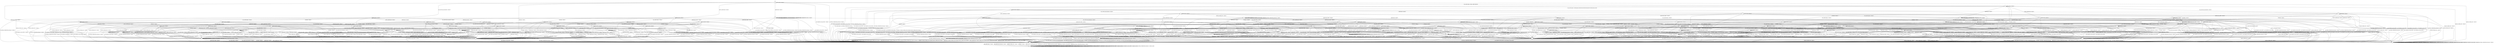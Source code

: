digraph g {

	s0 [shape="circle" label="s0"];
	s1 [shape="circle" label="s1"];
	s2 [shape="circle" label="s2"];
	s3 [shape="circle" label="s3"];
	s4 [shape="circle" label="s4"];
	s5 [shape="circle" label="s5"];
	s6 [shape="circle" label="s6"];
	s7 [shape="circle" label="s7"];
	s8 [shape="circle" label="s8"];
	s9 [shape="circle" label="s9"];
	s10 [shape="circle" label="s10"];
	s11 [shape="circle" label="s11"];
	s12 [shape="circle" label="s12"];
	s13 [shape="circle" label="s13"];
	s14 [shape="circle" label="s14"];
	s15 [shape="circle" label="s15"];
	s16 [shape="circle" label="s16"];
	s17 [shape="circle" label="s17"];
	s18 [shape="circle" label="s18"];
	s19 [shape="circle" label="s19"];
	s20 [shape="circle" label="s20"];
	s21 [shape="circle" label="s21"];
	s22 [shape="circle" label="s22"];
	s23 [shape="circle" label="s23"];
	s24 [shape="circle" label="s24"];
	s25 [shape="circle" label="s25"];
	s26 [shape="circle" label="s26"];
	s27 [shape="circle" label="s27"];
	s28 [shape="circle" label="s28"];
	s29 [shape="circle" label="s29"];
	s30 [shape="circle" label="s30"];
	s31 [shape="circle" label="s31"];
	s32 [shape="circle" label="s32"];
	s33 [shape="circle" label="s33"];
	s34 [shape="circle" label="s34"];
	s35 [shape="circle" label="s35"];
	s36 [shape="circle" label="s36"];
	s37 [shape="circle" label="s37"];
	s38 [shape="circle" label="s38"];
	s39 [shape="circle" label="s39"];
	s40 [shape="circle" label="s40"];
	s41 [shape="circle" label="s41"];
	s42 [shape="circle" label="s42"];
	s43 [shape="circle" label="s43"];
	s44 [shape="circle" label="s44"];
	s45 [shape="circle" label="s45"];
	s46 [shape="circle" label="s46"];
	s47 [shape="circle" label="s47"];
	s48 [shape="circle" label="s48"];
	s49 [shape="circle" label="s49"];
	s50 [shape="circle" label="s50"];
	s51 [shape="circle" label="s51"];
	s52 [shape="circle" label="s52"];
	s53 [shape="circle" label="s53"];
	s54 [shape="circle" label="s54"];
	s55 [shape="circle" label="s55"];
	s56 [shape="circle" label="s56"];
	s57 [shape="circle" label="s57"];
	s58 [shape="circle" label="s58"];
	s59 [shape="circle" label="s59"];
	s60 [shape="circle" label="s60"];
	s61 [shape="circle" label="s61"];
	s62 [shape="circle" label="s62"];
	s63 [shape="circle" label="s63"];
	s64 [shape="circle" label="s64"];
	s65 [shape="circle" label="s65"];
	s66 [shape="circle" label="s66"];
	s67 [shape="circle" label="s67"];
	s68 [shape="circle" label="s68"];
	s69 [shape="circle" label="s69"];
	s70 [shape="circle" label="s70"];
	s71 [shape="circle" label="s71"];
	s72 [shape="circle" label="s72"];
	s73 [shape="circle" label="s73"];
	s74 [shape="circle" label="s74"];
	s75 [shape="circle" label="s75"];
	s76 [shape="circle" label="s76"];
	s77 [shape="circle" label="s77"];
	s78 [shape="circle" label="s78"];
	s79 [shape="circle" label="s79"];
	s80 [shape="circle" label="s80"];
	s81 [shape="circle" label="s81"];
	s82 [shape="circle" label="s82"];
	s83 [shape="circle" label="s83"];
	s84 [shape="circle" label="s84"];
	s85 [shape="circle" label="s85"];
	s86 [shape="circle" label="s86"];
	s0 -> s2 [label="RSA_CLIENT_HELLO / HELLO_VERIFY_REQUEST"];
	s0 -> s8 [label="RSA_CLIENT_KEY_EXCHANGE / TIMEOUT"];
	s0 -> s6 [label="CHANGE_CIPHER_SPEC / TIMEOUT"];
	s0 -> s5 [label="FINISHED / TIMEOUT"];
	s0 -> s0 [label="APPLICATION / TIMEOUT"];
	s0 -> s28 [label="CERTIFICATE / TIMEOUT"];
	s0 -> s10 [label="EMPTY_CERTIFICATE / TIMEOUT"];
	s0 -> s5 [label="CERTIFICATE_VERIFY / TIMEOUT"];
	s0 -> s1 [label="Alert(WARNING,CLOSE_NOTIFY) / TIMEOUT"];
	s0 -> s1 [label="Alert(FATAL,UNEXPECTED_MESSAGE) / TIMEOUT"];
	s1 -> s3 [label="RSA_CLIENT_HELLO / TIMEOUT"];
	s1 -> s3 [label="RSA_CLIENT_KEY_EXCHANGE / TIMEOUT"];
	s1 -> s3 [label="CHANGE_CIPHER_SPEC / TIMEOUT"];
	s1 -> s3 [label="FINISHED / TIMEOUT"];
	s1 -> s3 [label="APPLICATION / TIMEOUT"];
	s1 -> s3 [label="CERTIFICATE / TIMEOUT"];
	s1 -> s3 [label="EMPTY_CERTIFICATE / TIMEOUT"];
	s1 -> s3 [label="CERTIFICATE_VERIFY / TIMEOUT"];
	s1 -> s3 [label="Alert(WARNING,CLOSE_NOTIFY) / TIMEOUT"];
	s1 -> s3 [label="Alert(FATAL,UNEXPECTED_MESSAGE) / TIMEOUT"];
	s2 -> s4 [label="RSA_CLIENT_HELLO / SERVER_HELLO,CERTIFICATE,CERTIFICATE_REQUEST,SERVER_HELLO_DONE"];
	s2 -> s15 [label="RSA_CLIENT_KEY_EXCHANGE / TIMEOUT"];
	s2 -> s6 [label="CHANGE_CIPHER_SPEC / TIMEOUT"];
	s2 -> s16 [label="FINISHED / TIMEOUT"];
	s2 -> s2 [label="APPLICATION / TIMEOUT"];
	s2 -> s58 [label="CERTIFICATE / TIMEOUT"];
	s2 -> s39 [label="EMPTY_CERTIFICATE / TIMEOUT"];
	s2 -> s16 [label="CERTIFICATE_VERIFY / TIMEOUT"];
	s2 -> s1 [label="Alert(WARNING,CLOSE_NOTIFY) / Alert(WARNING,CLOSE_NOTIFY)"];
	s2 -> s1 [label="Alert(FATAL,UNEXPECTED_MESSAGE) / TIMEOUT"];
	s3 -> s3 [label="RSA_CLIENT_HELLO / SOCKET_CLOSED"];
	s3 -> s3 [label="RSA_CLIENT_KEY_EXCHANGE / SOCKET_CLOSED"];
	s3 -> s3 [label="CHANGE_CIPHER_SPEC / SOCKET_CLOSED"];
	s3 -> s3 [label="FINISHED / SOCKET_CLOSED"];
	s3 -> s3 [label="APPLICATION / SOCKET_CLOSED"];
	s3 -> s3 [label="CERTIFICATE / SOCKET_CLOSED"];
	s3 -> s3 [label="EMPTY_CERTIFICATE / SOCKET_CLOSED"];
	s3 -> s3 [label="CERTIFICATE_VERIFY / SOCKET_CLOSED"];
	s3 -> s3 [label="Alert(WARNING,CLOSE_NOTIFY) / SOCKET_CLOSED"];
	s3 -> s3 [label="Alert(FATAL,UNEXPECTED_MESSAGE) / SOCKET_CLOSED"];
	s4 -> s1 [label="RSA_CLIENT_HELLO / Alert(FATAL,UNEXPECTED_MESSAGE)"];
	s4 -> s7 [label="RSA_CLIENT_KEY_EXCHANGE / TIMEOUT"];
	s4 -> s6 [label="CHANGE_CIPHER_SPEC / TIMEOUT"];
	s4 -> s16 [label="FINISHED / TIMEOUT"];
	s4 -> s4 [label="APPLICATION / TIMEOUT"];
	s4 -> s51 [label="CERTIFICATE / TIMEOUT"];
	s4 -> s20 [label="EMPTY_CERTIFICATE / TIMEOUT"];
	s4 -> s16 [label="CERTIFICATE_VERIFY / TIMEOUT"];
	s4 -> s1 [label="Alert(WARNING,CLOSE_NOTIFY) / Alert(WARNING,CLOSE_NOTIFY)"];
	s4 -> s1 [label="Alert(FATAL,UNEXPECTED_MESSAGE) / TIMEOUT"];
	s5 -> s5 [label="RSA_CLIENT_HELLO / TIMEOUT"];
	s5 -> s5 [label="RSA_CLIENT_KEY_EXCHANGE / TIMEOUT"];
	s5 -> s6 [label="CHANGE_CIPHER_SPEC / TIMEOUT"];
	s5 -> s5 [label="FINISHED / TIMEOUT"];
	s5 -> s5 [label="APPLICATION / TIMEOUT"];
	s5 -> s5 [label="CERTIFICATE / TIMEOUT"];
	s5 -> s5 [label="EMPTY_CERTIFICATE / TIMEOUT"];
	s5 -> s5 [label="CERTIFICATE_VERIFY / TIMEOUT"];
	s5 -> s1 [label="Alert(WARNING,CLOSE_NOTIFY) / TIMEOUT"];
	s5 -> s1 [label="Alert(FATAL,UNEXPECTED_MESSAGE) / TIMEOUT"];
	s6 -> s6 [label="RSA_CLIENT_HELLO / TIMEOUT"];
	s6 -> s6 [label="RSA_CLIENT_KEY_EXCHANGE / TIMEOUT"];
	s6 -> s6 [label="CHANGE_CIPHER_SPEC / TIMEOUT"];
	s6 -> s6 [label="FINISHED / TIMEOUT"];
	s6 -> s6 [label="APPLICATION / TIMEOUT"];
	s6 -> s6 [label="CERTIFICATE / TIMEOUT"];
	s6 -> s6 [label="EMPTY_CERTIFICATE / TIMEOUT"];
	s6 -> s6 [label="CERTIFICATE_VERIFY / TIMEOUT"];
	s6 -> s6 [label="Alert(WARNING,CLOSE_NOTIFY) / TIMEOUT"];
	s6 -> s6 [label="Alert(FATAL,UNEXPECTED_MESSAGE) / TIMEOUT"];
	s7 -> s33 [label="RSA_CLIENT_HELLO / TIMEOUT"];
	s7 -> s16 [label="RSA_CLIENT_KEY_EXCHANGE / TIMEOUT"];
	s7 -> s22 [label="CHANGE_CIPHER_SPEC / TIMEOUT"];
	s7 -> s12 [label="FINISHED / TIMEOUT"];
	s7 -> s7 [label="APPLICATION / TIMEOUT"];
	s7 -> s62 [label="CERTIFICATE / TIMEOUT"];
	s7 -> s46 [label="EMPTY_CERTIFICATE / TIMEOUT"];
	s7 -> s13 [label="CERTIFICATE_VERIFY / TIMEOUT"];
	s7 -> s1 [label="Alert(WARNING,CLOSE_NOTIFY) / Alert(WARNING,CLOSE_NOTIFY)"];
	s7 -> s1 [label="Alert(FATAL,UNEXPECTED_MESSAGE) / TIMEOUT"];
	s8 -> s56 [label="RSA_CLIENT_HELLO / TIMEOUT"];
	s8 -> s5 [label="RSA_CLIENT_KEY_EXCHANGE / TIMEOUT"];
	s8 -> s9 [label="CHANGE_CIPHER_SPEC / TIMEOUT"];
	s8 -> s31 [label="FINISHED / TIMEOUT"];
	s8 -> s8 [label="APPLICATION / TIMEOUT"];
	s8 -> s32 [label="CERTIFICATE / TIMEOUT"];
	s8 -> s32 [label="EMPTY_CERTIFICATE / TIMEOUT"];
	s8 -> s11 [label="CERTIFICATE_VERIFY / TIMEOUT"];
	s8 -> s1 [label="Alert(WARNING,CLOSE_NOTIFY) / TIMEOUT"];
	s8 -> s1 [label="Alert(FATAL,UNEXPECTED_MESSAGE) / TIMEOUT"];
	s9 -> s1 [label="RSA_CLIENT_HELLO / TIMEOUT"];
	s9 -> s1 [label="RSA_CLIENT_KEY_EXCHANGE / TIMEOUT"];
	s9 -> s6 [label="CHANGE_CIPHER_SPEC / TIMEOUT"];
	s9 -> s1 [label="FINISHED / TIMEOUT"];
	s9 -> s9 [label="APPLICATION / TIMEOUT"];
	s9 -> s1 [label="CERTIFICATE / TIMEOUT"];
	s9 -> s1 [label="EMPTY_CERTIFICATE / TIMEOUT"];
	s9 -> s1 [label="CERTIFICATE_VERIFY / TIMEOUT"];
	s9 -> s9 [label="Alert(WARNING,CLOSE_NOTIFY) / TIMEOUT"];
	s9 -> s9 [label="Alert(FATAL,UNEXPECTED_MESSAGE) / TIMEOUT"];
	s10 -> s38 [label="RSA_CLIENT_HELLO / TIMEOUT"];
	s10 -> s32 [label="RSA_CLIENT_KEY_EXCHANGE / TIMEOUT"];
	s10 -> s9 [label="CHANGE_CIPHER_SPEC / TIMEOUT"];
	s10 -> s65 [label="FINISHED / TIMEOUT"];
	s10 -> s10 [label="APPLICATION / TIMEOUT"];
	s10 -> s5 [label="CERTIFICATE / TIMEOUT"];
	s10 -> s5 [label="EMPTY_CERTIFICATE / TIMEOUT"];
	s10 -> s43 [label="CERTIFICATE_VERIFY / TIMEOUT"];
	s10 -> s1 [label="Alert(WARNING,CLOSE_NOTIFY) / TIMEOUT"];
	s10 -> s1 [label="Alert(FATAL,UNEXPECTED_MESSAGE) / TIMEOUT"];
	s11 -> s35 [label="RSA_CLIENT_HELLO / TIMEOUT"];
	s11 -> s5 [label="RSA_CLIENT_KEY_EXCHANGE / TIMEOUT"];
	s11 -> s9 [label="CHANGE_CIPHER_SPEC / TIMEOUT"];
	s11 -> s61 [label="FINISHED / TIMEOUT"];
	s11 -> s11 [label="APPLICATION / TIMEOUT"];
	s11 -> s36 [label="CERTIFICATE / TIMEOUT"];
	s11 -> s36 [label="EMPTY_CERTIFICATE / TIMEOUT"];
	s11 -> s5 [label="CERTIFICATE_VERIFY / TIMEOUT"];
	s11 -> s1 [label="Alert(WARNING,CLOSE_NOTIFY) / TIMEOUT"];
	s11 -> s1 [label="Alert(FATAL,UNEXPECTED_MESSAGE) / TIMEOUT"];
	s12 -> s53 [label="RSA_CLIENT_HELLO / TIMEOUT"];
	s12 -> s16 [label="RSA_CLIENT_KEY_EXCHANGE / TIMEOUT"];
	s12 -> s18 [label="CHANGE_CIPHER_SPEC / TIMEOUT"];
	s12 -> s16 [label="FINISHED / TIMEOUT"];
	s12 -> s12 [label="APPLICATION / TIMEOUT"];
	s12 -> s21 [label="CERTIFICATE / TIMEOUT"];
	s12 -> s21 [label="EMPTY_CERTIFICATE / TIMEOUT"];
	s12 -> s12 [label="CERTIFICATE_VERIFY / TIMEOUT"];
	s12 -> s1 [label="Alert(WARNING,CLOSE_NOTIFY) / Alert(WARNING,CLOSE_NOTIFY)"];
	s12 -> s1 [label="Alert(FATAL,UNEXPECTED_MESSAGE) / TIMEOUT"];
	s13 -> s71 [label="RSA_CLIENT_HELLO / TIMEOUT"];
	s13 -> s16 [label="RSA_CLIENT_KEY_EXCHANGE / TIMEOUT"];
	s13 -> s14 [label="CHANGE_CIPHER_SPEC / TIMEOUT"];
	s13 -> s27 [label="FINISHED / TIMEOUT"];
	s13 -> s13 [label="APPLICATION / TIMEOUT"];
	s13 -> s57 [label="CERTIFICATE / TIMEOUT"];
	s13 -> s57 [label="EMPTY_CERTIFICATE / TIMEOUT"];
	s13 -> s16 [label="CERTIFICATE_VERIFY / TIMEOUT"];
	s13 -> s1 [label="Alert(WARNING,CLOSE_NOTIFY) / Alert(WARNING,CLOSE_NOTIFY)"];
	s13 -> s1 [label="Alert(FATAL,UNEXPECTED_MESSAGE) / TIMEOUT"];
	s14 -> s1 [label="RSA_CLIENT_HELLO / Alert(FATAL,HANDSHAKE_FAILURE)"];
	s14 -> s1 [label="RSA_CLIENT_KEY_EXCHANGE / Alert(FATAL,HANDSHAKE_FAILURE)"];
	s14 -> s6 [label="CHANGE_CIPHER_SPEC / TIMEOUT"];
	s14 -> s1 [label="FINISHED / Alert(FATAL,HANDSHAKE_FAILURE)"];
	s14 -> s14 [label="APPLICATION / TIMEOUT"];
	s14 -> s1 [label="CERTIFICATE / Alert(FATAL,HANDSHAKE_FAILURE)"];
	s14 -> s1 [label="EMPTY_CERTIFICATE / Alert(FATAL,HANDSHAKE_FAILURE)"];
	s14 -> s1 [label="CERTIFICATE_VERIFY / Alert(FATAL,HANDSHAKE_FAILURE)"];
	s14 -> s14 [label="Alert(WARNING,CLOSE_NOTIFY) / TIMEOUT"];
	s14 -> s14 [label="Alert(FATAL,UNEXPECTED_MESSAGE) / TIMEOUT"];
	s15 -> s33 [label="RSA_CLIENT_HELLO / TIMEOUT"];
	s15 -> s16 [label="RSA_CLIENT_KEY_EXCHANGE / TIMEOUT"];
	s15 -> s18 [label="CHANGE_CIPHER_SPEC / TIMEOUT"];
	s15 -> s12 [label="FINISHED / TIMEOUT"];
	s15 -> s15 [label="APPLICATION / TIMEOUT"];
	s15 -> s17 [label="CERTIFICATE / TIMEOUT"];
	s15 -> s17 [label="EMPTY_CERTIFICATE / TIMEOUT"];
	s15 -> s80 [label="CERTIFICATE_VERIFY / TIMEOUT"];
	s15 -> s1 [label="Alert(WARNING,CLOSE_NOTIFY) / Alert(WARNING,CLOSE_NOTIFY)"];
	s15 -> s1 [label="Alert(FATAL,UNEXPECTED_MESSAGE) / TIMEOUT"];
	s16 -> s16 [label="RSA_CLIENT_HELLO / TIMEOUT"];
	s16 -> s16 [label="RSA_CLIENT_KEY_EXCHANGE / TIMEOUT"];
	s16 -> s6 [label="CHANGE_CIPHER_SPEC / TIMEOUT"];
	s16 -> s16 [label="FINISHED / TIMEOUT"];
	s16 -> s16 [label="APPLICATION / TIMEOUT"];
	s16 -> s16 [label="CERTIFICATE / TIMEOUT"];
	s16 -> s16 [label="EMPTY_CERTIFICATE / TIMEOUT"];
	s16 -> s16 [label="CERTIFICATE_VERIFY / TIMEOUT"];
	s16 -> s1 [label="Alert(WARNING,CLOSE_NOTIFY) / Alert(WARNING,CLOSE_NOTIFY)"];
	s16 -> s1 [label="Alert(FATAL,UNEXPECTED_MESSAGE) / TIMEOUT"];
	s17 -> s34 [label="RSA_CLIENT_HELLO / TIMEOUT"];
	s17 -> s16 [label="RSA_CLIENT_KEY_EXCHANGE / TIMEOUT"];
	s17 -> s18 [label="CHANGE_CIPHER_SPEC / TIMEOUT"];
	s17 -> s21 [label="FINISHED / TIMEOUT"];
	s17 -> s17 [label="APPLICATION / TIMEOUT"];
	s17 -> s16 [label="CERTIFICATE / TIMEOUT"];
	s17 -> s16 [label="EMPTY_CERTIFICATE / TIMEOUT"];
	s17 -> s19 [label="CERTIFICATE_VERIFY / TIMEOUT"];
	s17 -> s1 [label="Alert(WARNING,CLOSE_NOTIFY) / Alert(WARNING,CLOSE_NOTIFY)"];
	s17 -> s1 [label="Alert(FATAL,UNEXPECTED_MESSAGE) / TIMEOUT"];
	s18 -> s1 [label="RSA_CLIENT_HELLO / Alert(FATAL,UNEXPECTED_MESSAGE)"];
	s18 -> s1 [label="RSA_CLIENT_KEY_EXCHANGE / Alert(FATAL,UNEXPECTED_MESSAGE)"];
	s18 -> s6 [label="CHANGE_CIPHER_SPEC / TIMEOUT"];
	s18 -> s1 [label="FINISHED / Alert(FATAL,UNEXPECTED_MESSAGE)"];
	s18 -> s18 [label="APPLICATION / TIMEOUT"];
	s18 -> s1 [label="CERTIFICATE / Alert(FATAL,UNEXPECTED_MESSAGE)"];
	s18 -> s1 [label="EMPTY_CERTIFICATE / Alert(FATAL,UNEXPECTED_MESSAGE)"];
	s18 -> s1 [label="CERTIFICATE_VERIFY / Alert(FATAL,UNEXPECTED_MESSAGE)"];
	s18 -> s18 [label="Alert(WARNING,CLOSE_NOTIFY) / TIMEOUT"];
	s18 -> s18 [label="Alert(FATAL,UNEXPECTED_MESSAGE) / TIMEOUT"];
	s19 -> s37 [label="RSA_CLIENT_HELLO / TIMEOUT"];
	s19 -> s16 [label="RSA_CLIENT_KEY_EXCHANGE / TIMEOUT"];
	s19 -> s18 [label="CHANGE_CIPHER_SPEC / TIMEOUT"];
	s19 -> s42 [label="FINISHED / TIMEOUT"];
	s19 -> s19 [label="APPLICATION / TIMEOUT"];
	s19 -> s16 [label="CERTIFICATE / TIMEOUT"];
	s19 -> s16 [label="EMPTY_CERTIFICATE / TIMEOUT"];
	s19 -> s16 [label="CERTIFICATE_VERIFY / TIMEOUT"];
	s19 -> s1 [label="Alert(WARNING,CLOSE_NOTIFY) / Alert(WARNING,CLOSE_NOTIFY)"];
	s19 -> s1 [label="Alert(FATAL,UNEXPECTED_MESSAGE) / TIMEOUT"];
	s20 -> s45 [label="RSA_CLIENT_HELLO / TIMEOUT"];
	s20 -> s46 [label="RSA_CLIENT_KEY_EXCHANGE / TIMEOUT"];
	s20 -> s18 [label="CHANGE_CIPHER_SPEC / TIMEOUT"];
	s20 -> s41 [label="FINISHED / TIMEOUT"];
	s20 -> s20 [label="APPLICATION / TIMEOUT"];
	s20 -> s16 [label="CERTIFICATE / TIMEOUT"];
	s20 -> s16 [label="EMPTY_CERTIFICATE / TIMEOUT"];
	s20 -> s26 [label="CERTIFICATE_VERIFY / TIMEOUT"];
	s20 -> s1 [label="Alert(WARNING,CLOSE_NOTIFY) / Alert(WARNING,CLOSE_NOTIFY)"];
	s20 -> s1 [label="Alert(FATAL,UNEXPECTED_MESSAGE) / TIMEOUT"];
	s21 -> s64 [label="RSA_CLIENT_HELLO / TIMEOUT"];
	s21 -> s16 [label="RSA_CLIENT_KEY_EXCHANGE / TIMEOUT"];
	s21 -> s18 [label="CHANGE_CIPHER_SPEC / TIMEOUT"];
	s21 -> s16 [label="FINISHED / TIMEOUT"];
	s21 -> s21 [label="APPLICATION / TIMEOUT"];
	s21 -> s16 [label="CERTIFICATE / TIMEOUT"];
	s21 -> s16 [label="EMPTY_CERTIFICATE / TIMEOUT"];
	s21 -> s42 [label="CERTIFICATE_VERIFY / TIMEOUT"];
	s21 -> s1 [label="Alert(WARNING,CLOSE_NOTIFY) / Alert(WARNING,CLOSE_NOTIFY)"];
	s21 -> s1 [label="Alert(FATAL,UNEXPECTED_MESSAGE) / TIMEOUT"];
	s22 -> s29 [label="RSA_CLIENT_HELLO / TIMEOUT"];
	s22 -> s16 [label="RSA_CLIENT_KEY_EXCHANGE / TIMEOUT"];
	s22 -> s6 [label="CHANGE_CIPHER_SPEC / TIMEOUT"];
	s22 -> s1 [label="FINISHED / CHANGE_CIPHER_SPEC,FINISHED,CHANGE_CIPHER_SPEC,FINISHED"];
	s22 -> s22 [label="APPLICATION / TIMEOUT"];
	s22 -> s23 [label="CERTIFICATE / TIMEOUT"];
	s22 -> s84 [label="EMPTY_CERTIFICATE / TIMEOUT"];
	s22 -> s13 [label="CERTIFICATE_VERIFY / TIMEOUT"];
	s22 -> s22 [label="Alert(WARNING,CLOSE_NOTIFY) / TIMEOUT"];
	s22 -> s22 [label="Alert(FATAL,UNEXPECTED_MESSAGE) / TIMEOUT"];
	s23 -> s30 [label="RSA_CLIENT_HELLO / TIMEOUT"];
	s23 -> s16 [label="RSA_CLIENT_KEY_EXCHANGE / TIMEOUT"];
	s23 -> s18 [label="CHANGE_CIPHER_SPEC / TIMEOUT"];
	s23 -> s24 [label="FINISHED / TIMEOUT"];
	s23 -> s16 [label="APPLICATION / TIMEOUT"];
	s23 -> s16 [label="CERTIFICATE / TIMEOUT"];
	s23 -> s16 [label="EMPTY_CERTIFICATE / TIMEOUT"];
	s23 -> s85 [label="CERTIFICATE_VERIFY / TIMEOUT"];
	s23 -> s1 [label="Alert(WARNING,CLOSE_NOTIFY) / Alert(WARNING,CLOSE_NOTIFY)"];
	s23 -> s1 [label="Alert(FATAL,UNEXPECTED_MESSAGE) / TIMEOUT"];
	s24 -> s24 [label="RSA_CLIENT_HELLO / TIMEOUT"];
	s24 -> s16 [label="RSA_CLIENT_KEY_EXCHANGE / TIMEOUT"];
	s24 -> s25 [label="CHANGE_CIPHER_SPEC / TIMEOUT"];
	s24 -> s16 [label="FINISHED / TIMEOUT"];
	s24 -> s16 [label="APPLICATION / TIMEOUT"];
	s24 -> s16 [label="CERTIFICATE / TIMEOUT"];
	s24 -> s16 [label="EMPTY_CERTIFICATE / TIMEOUT"];
	s24 -> s24 [label="CERTIFICATE_VERIFY / TIMEOUT"];
	s24 -> s1 [label="Alert(WARNING,CLOSE_NOTIFY) / Alert(WARNING,CLOSE_NOTIFY)"];
	s24 -> s1 [label="Alert(FATAL,UNEXPECTED_MESSAGE) / TIMEOUT"];
	s25 -> s1 [label="RSA_CLIENT_HELLO / CHANGE_CIPHER_SPEC,FINISHED,CHANGE_CIPHER_SPEC,FINISHED"];
	s25 -> s1 [label="RSA_CLIENT_KEY_EXCHANGE / CHANGE_CIPHER_SPEC,UNKNOWN_MESSAGE,CHANGE_CIPHER_SPEC,UNKNOWN_MESSAGE"];
	s25 -> s6 [label="CHANGE_CIPHER_SPEC / TIMEOUT"];
	s25 -> s1 [label="FINISHED / CHANGE_CIPHER_SPEC,FINISHED,CHANGE_CIPHER_SPEC,FINISHED"];
	s25 -> s25 [label="APPLICATION / TIMEOUT"];
	s25 -> s1 [label="CERTIFICATE / CHANGE_CIPHER_SPEC,FINISHED,CHANGE_CIPHER_SPEC,FINISHED"];
	s25 -> s1 [label="EMPTY_CERTIFICATE / CHANGE_CIPHER_SPEC,FINISHED,CHANGE_CIPHER_SPEC,FINISHED"];
	s25 -> s1 [label="CERTIFICATE_VERIFY / CHANGE_CIPHER_SPEC,FINISHED,CHANGE_CIPHER_SPEC,FINISHED"];
	s25 -> s25 [label="Alert(WARNING,CLOSE_NOTIFY) / TIMEOUT"];
	s25 -> s25 [label="Alert(FATAL,UNEXPECTED_MESSAGE) / TIMEOUT"];
	s26 -> s26 [label="RSA_CLIENT_HELLO / TIMEOUT"];
	s26 -> s57 [label="RSA_CLIENT_KEY_EXCHANGE / TIMEOUT"];
	s26 -> s14 [label="CHANGE_CIPHER_SPEC / TIMEOUT"];
	s26 -> s77 [label="FINISHED / TIMEOUT"];
	s26 -> s26 [label="APPLICATION / TIMEOUT"];
	s26 -> s16 [label="CERTIFICATE / TIMEOUT"];
	s26 -> s16 [label="EMPTY_CERTIFICATE / TIMEOUT"];
	s26 -> s16 [label="CERTIFICATE_VERIFY / TIMEOUT"];
	s26 -> s1 [label="Alert(WARNING,CLOSE_NOTIFY) / Alert(WARNING,CLOSE_NOTIFY)"];
	s26 -> s1 [label="Alert(FATAL,UNEXPECTED_MESSAGE) / TIMEOUT"];
	s27 -> s72 [label="RSA_CLIENT_HELLO / TIMEOUT"];
	s27 -> s16 [label="RSA_CLIENT_KEY_EXCHANGE / TIMEOUT"];
	s27 -> s14 [label="CHANGE_CIPHER_SPEC / TIMEOUT"];
	s27 -> s16 [label="FINISHED / TIMEOUT"];
	s27 -> s27 [label="APPLICATION / TIMEOUT"];
	s27 -> s59 [label="CERTIFICATE / TIMEOUT"];
	s27 -> s59 [label="EMPTY_CERTIFICATE / TIMEOUT"];
	s27 -> s16 [label="CERTIFICATE_VERIFY / TIMEOUT"];
	s27 -> s1 [label="Alert(WARNING,CLOSE_NOTIFY) / Alert(WARNING,CLOSE_NOTIFY)"];
	s27 -> s1 [label="Alert(FATAL,UNEXPECTED_MESSAGE) / TIMEOUT"];
	s28 -> s28 [label="RSA_CLIENT_HELLO / TIMEOUT"];
	s28 -> s28 [label="RSA_CLIENT_KEY_EXCHANGE / TIMEOUT"];
	s28 -> s6 [label="CHANGE_CIPHER_SPEC / TIMEOUT"];
	s28 -> s28 [label="FINISHED / TIMEOUT"];
	s28 -> s28 [label="APPLICATION / TIMEOUT"];
	s28 -> s5 [label="CERTIFICATE / TIMEOUT"];
	s28 -> s5 [label="EMPTY_CERTIFICATE / TIMEOUT"];
	s28 -> s43 [label="CERTIFICATE_VERIFY / TIMEOUT"];
	s28 -> s1 [label="Alert(WARNING,CLOSE_NOTIFY) / TIMEOUT"];
	s28 -> s1 [label="Alert(FATAL,UNEXPECTED_MESSAGE) / TIMEOUT"];
	s29 -> s16 [label="RSA_CLIENT_HELLO / TIMEOUT"];
	s29 -> s16 [label="RSA_CLIENT_KEY_EXCHANGE / TIMEOUT"];
	s29 -> s18 [label="CHANGE_CIPHER_SPEC / TIMEOUT"];
	s29 -> s53 [label="FINISHED / TIMEOUT"];
	s29 -> s16 [label="APPLICATION / TIMEOUT"];
	s29 -> s30 [label="CERTIFICATE / TIMEOUT"];
	s29 -> s30 [label="EMPTY_CERTIFICATE / TIMEOUT"];
	s29 -> s69 [label="CERTIFICATE_VERIFY / TIMEOUT"];
	s29 -> s1 [label="Alert(WARNING,CLOSE_NOTIFY) / Alert(WARNING,CLOSE_NOTIFY)"];
	s29 -> s1 [label="Alert(FATAL,UNEXPECTED_MESSAGE) / TIMEOUT"];
	s30 -> s16 [label="RSA_CLIENT_HELLO / TIMEOUT"];
	s30 -> s16 [label="RSA_CLIENT_KEY_EXCHANGE / TIMEOUT"];
	s30 -> s18 [label="CHANGE_CIPHER_SPEC / TIMEOUT"];
	s30 -> s64 [label="FINISHED / TIMEOUT"];
	s30 -> s16 [label="APPLICATION / TIMEOUT"];
	s30 -> s16 [label="CERTIFICATE / TIMEOUT"];
	s30 -> s16 [label="EMPTY_CERTIFICATE / TIMEOUT"];
	s30 -> s86 [label="CERTIFICATE_VERIFY / TIMEOUT"];
	s30 -> s1 [label="Alert(WARNING,CLOSE_NOTIFY) / Alert(WARNING,CLOSE_NOTIFY)"];
	s30 -> s1 [label="Alert(FATAL,UNEXPECTED_MESSAGE) / TIMEOUT"];
	s31 -> s49 [label="RSA_CLIENT_HELLO / TIMEOUT"];
	s31 -> s5 [label="RSA_CLIENT_KEY_EXCHANGE / TIMEOUT"];
	s31 -> s9 [label="CHANGE_CIPHER_SPEC / TIMEOUT"];
	s31 -> s5 [label="FINISHED / TIMEOUT"];
	s31 -> s31 [label="APPLICATION / TIMEOUT"];
	s31 -> s81 [label="CERTIFICATE / TIMEOUT"];
	s31 -> s81 [label="EMPTY_CERTIFICATE / TIMEOUT"];
	s31 -> s61 [label="CERTIFICATE_VERIFY / TIMEOUT"];
	s31 -> s1 [label="Alert(WARNING,CLOSE_NOTIFY) / TIMEOUT"];
	s31 -> s1 [label="Alert(FATAL,UNEXPECTED_MESSAGE) / TIMEOUT"];
	s32 -> s48 [label="RSA_CLIENT_HELLO / TIMEOUT"];
	s32 -> s5 [label="RSA_CLIENT_KEY_EXCHANGE / TIMEOUT"];
	s32 -> s9 [label="CHANGE_CIPHER_SPEC / TIMEOUT"];
	s32 -> s81 [label="FINISHED / TIMEOUT"];
	s32 -> s32 [label="APPLICATION / TIMEOUT"];
	s32 -> s5 [label="CERTIFICATE / TIMEOUT"];
	s32 -> s5 [label="EMPTY_CERTIFICATE / TIMEOUT"];
	s32 -> s36 [label="CERTIFICATE_VERIFY / TIMEOUT"];
	s32 -> s1 [label="Alert(WARNING,CLOSE_NOTIFY) / TIMEOUT"];
	s32 -> s1 [label="Alert(FATAL,UNEXPECTED_MESSAGE) / TIMEOUT"];
	s33 -> s16 [label="RSA_CLIENT_HELLO / TIMEOUT"];
	s33 -> s16 [label="RSA_CLIENT_KEY_EXCHANGE / TIMEOUT"];
	s33 -> s18 [label="CHANGE_CIPHER_SPEC / TIMEOUT"];
	s33 -> s53 [label="FINISHED / TIMEOUT"];
	s33 -> s33 [label="APPLICATION / TIMEOUT"];
	s33 -> s34 [label="CERTIFICATE / TIMEOUT"];
	s33 -> s34 [label="EMPTY_CERTIFICATE / TIMEOUT"];
	s33 -> s67 [label="CERTIFICATE_VERIFY / TIMEOUT"];
	s33 -> s1 [label="Alert(WARNING,CLOSE_NOTIFY) / Alert(WARNING,CLOSE_NOTIFY)"];
	s33 -> s1 [label="Alert(FATAL,UNEXPECTED_MESSAGE) / TIMEOUT"];
	s34 -> s16 [label="RSA_CLIENT_HELLO / TIMEOUT"];
	s34 -> s16 [label="RSA_CLIENT_KEY_EXCHANGE / TIMEOUT"];
	s34 -> s18 [label="CHANGE_CIPHER_SPEC / TIMEOUT"];
	s34 -> s64 [label="FINISHED / TIMEOUT"];
	s34 -> s34 [label="APPLICATION / TIMEOUT"];
	s34 -> s16 [label="CERTIFICATE / TIMEOUT"];
	s34 -> s16 [label="EMPTY_CERTIFICATE / TIMEOUT"];
	s34 -> s37 [label="CERTIFICATE_VERIFY / TIMEOUT"];
	s34 -> s1 [label="Alert(WARNING,CLOSE_NOTIFY) / Alert(WARNING,CLOSE_NOTIFY)"];
	s34 -> s1 [label="Alert(FATAL,UNEXPECTED_MESSAGE) / TIMEOUT"];
	s35 -> s5 [label="RSA_CLIENT_HELLO / TIMEOUT"];
	s35 -> s5 [label="RSA_CLIENT_KEY_EXCHANGE / TIMEOUT"];
	s35 -> s9 [label="CHANGE_CIPHER_SPEC / TIMEOUT"];
	s35 -> s82 [label="FINISHED / TIMEOUT"];
	s35 -> s35 [label="APPLICATION / TIMEOUT"];
	s35 -> s40 [label="CERTIFICATE / TIMEOUT"];
	s35 -> s40 [label="EMPTY_CERTIFICATE / TIMEOUT"];
	s35 -> s5 [label="CERTIFICATE_VERIFY / TIMEOUT"];
	s35 -> s1 [label="Alert(WARNING,CLOSE_NOTIFY) / TIMEOUT"];
	s35 -> s1 [label="Alert(FATAL,UNEXPECTED_MESSAGE) / TIMEOUT"];
	s36 -> s40 [label="RSA_CLIENT_HELLO / TIMEOUT"];
	s36 -> s5 [label="RSA_CLIENT_KEY_EXCHANGE / TIMEOUT"];
	s36 -> s9 [label="CHANGE_CIPHER_SPEC / TIMEOUT"];
	s36 -> s66 [label="FINISHED / TIMEOUT"];
	s36 -> s36 [label="APPLICATION / TIMEOUT"];
	s36 -> s5 [label="CERTIFICATE / TIMEOUT"];
	s36 -> s5 [label="EMPTY_CERTIFICATE / TIMEOUT"];
	s36 -> s5 [label="CERTIFICATE_VERIFY / TIMEOUT"];
	s36 -> s1 [label="Alert(WARNING,CLOSE_NOTIFY) / TIMEOUT"];
	s36 -> s1 [label="Alert(FATAL,UNEXPECTED_MESSAGE) / TIMEOUT"];
	s37 -> s16 [label="RSA_CLIENT_HELLO / TIMEOUT"];
	s37 -> s16 [label="RSA_CLIENT_KEY_EXCHANGE / TIMEOUT"];
	s37 -> s18 [label="CHANGE_CIPHER_SPEC / TIMEOUT"];
	s37 -> s74 [label="FINISHED / TIMEOUT"];
	s37 -> s37 [label="APPLICATION / TIMEOUT"];
	s37 -> s16 [label="CERTIFICATE / TIMEOUT"];
	s37 -> s16 [label="EMPTY_CERTIFICATE / TIMEOUT"];
	s37 -> s16 [label="CERTIFICATE_VERIFY / TIMEOUT"];
	s37 -> s1 [label="Alert(WARNING,CLOSE_NOTIFY) / Alert(WARNING,CLOSE_NOTIFY)"];
	s37 -> s1 [label="Alert(FATAL,UNEXPECTED_MESSAGE) / TIMEOUT"];
	s38 -> s5 [label="RSA_CLIENT_HELLO / TIMEOUT"];
	s38 -> s48 [label="RSA_CLIENT_KEY_EXCHANGE / TIMEOUT"];
	s38 -> s9 [label="CHANGE_CIPHER_SPEC / TIMEOUT"];
	s38 -> s79 [label="FINISHED / TIMEOUT"];
	s38 -> s38 [label="APPLICATION / TIMEOUT"];
	s38 -> s5 [label="CERTIFICATE / TIMEOUT"];
	s38 -> s5 [label="EMPTY_CERTIFICATE / TIMEOUT"];
	s38 -> s60 [label="CERTIFICATE_VERIFY / TIMEOUT"];
	s38 -> s1 [label="Alert(WARNING,CLOSE_NOTIFY) / TIMEOUT"];
	s38 -> s1 [label="Alert(FATAL,UNEXPECTED_MESSAGE) / TIMEOUT"];
	s39 -> s45 [label="RSA_CLIENT_HELLO / TIMEOUT"];
	s39 -> s17 [label="RSA_CLIENT_KEY_EXCHANGE / TIMEOUT"];
	s39 -> s18 [label="CHANGE_CIPHER_SPEC / TIMEOUT"];
	s39 -> s41 [label="FINISHED / TIMEOUT"];
	s39 -> s39 [label="APPLICATION / TIMEOUT"];
	s39 -> s16 [label="CERTIFICATE / TIMEOUT"];
	s39 -> s16 [label="EMPTY_CERTIFICATE / TIMEOUT"];
	s39 -> s47 [label="CERTIFICATE_VERIFY / TIMEOUT"];
	s39 -> s1 [label="Alert(WARNING,CLOSE_NOTIFY) / Alert(WARNING,CLOSE_NOTIFY)"];
	s39 -> s1 [label="Alert(FATAL,UNEXPECTED_MESSAGE) / TIMEOUT"];
	s40 -> s5 [label="RSA_CLIENT_HELLO / TIMEOUT"];
	s40 -> s5 [label="RSA_CLIENT_KEY_EXCHANGE / TIMEOUT"];
	s40 -> s9 [label="CHANGE_CIPHER_SPEC / TIMEOUT"];
	s40 -> s44 [label="FINISHED / TIMEOUT"];
	s40 -> s40 [label="APPLICATION / TIMEOUT"];
	s40 -> s5 [label="CERTIFICATE / TIMEOUT"];
	s40 -> s5 [label="EMPTY_CERTIFICATE / TIMEOUT"];
	s40 -> s5 [label="CERTIFICATE_VERIFY / TIMEOUT"];
	s40 -> s1 [label="Alert(WARNING,CLOSE_NOTIFY) / TIMEOUT"];
	s40 -> s1 [label="Alert(FATAL,UNEXPECTED_MESSAGE) / TIMEOUT"];
	s41 -> s50 [label="RSA_CLIENT_HELLO / TIMEOUT"];
	s41 -> s21 [label="RSA_CLIENT_KEY_EXCHANGE / TIMEOUT"];
	s41 -> s18 [label="CHANGE_CIPHER_SPEC / TIMEOUT"];
	s41 -> s16 [label="FINISHED / TIMEOUT"];
	s41 -> s41 [label="APPLICATION / TIMEOUT"];
	s41 -> s16 [label="CERTIFICATE / TIMEOUT"];
	s41 -> s16 [label="EMPTY_CERTIFICATE / TIMEOUT"];
	s41 -> s68 [label="CERTIFICATE_VERIFY / TIMEOUT"];
	s41 -> s1 [label="Alert(WARNING,CLOSE_NOTIFY) / Alert(WARNING,CLOSE_NOTIFY)"];
	s41 -> s1 [label="Alert(FATAL,UNEXPECTED_MESSAGE) / TIMEOUT"];
	s42 -> s74 [label="RSA_CLIENT_HELLO / TIMEOUT"];
	s42 -> s16 [label="RSA_CLIENT_KEY_EXCHANGE / TIMEOUT"];
	s42 -> s18 [label="CHANGE_CIPHER_SPEC / TIMEOUT"];
	s42 -> s16 [label="FINISHED / TIMEOUT"];
	s42 -> s42 [label="APPLICATION / TIMEOUT"];
	s42 -> s16 [label="CERTIFICATE / TIMEOUT"];
	s42 -> s16 [label="EMPTY_CERTIFICATE / TIMEOUT"];
	s42 -> s16 [label="CERTIFICATE_VERIFY / TIMEOUT"];
	s42 -> s1 [label="Alert(WARNING,CLOSE_NOTIFY) / Alert(WARNING,CLOSE_NOTIFY)"];
	s42 -> s1 [label="Alert(FATAL,UNEXPECTED_MESSAGE) / TIMEOUT"];
	s43 -> s60 [label="RSA_CLIENT_HELLO / TIMEOUT"];
	s43 -> s36 [label="RSA_CLIENT_KEY_EXCHANGE / TIMEOUT"];
	s43 -> s9 [label="CHANGE_CIPHER_SPEC / TIMEOUT"];
	s43 -> s78 [label="FINISHED / TIMEOUT"];
	s43 -> s43 [label="APPLICATION / TIMEOUT"];
	s43 -> s5 [label="CERTIFICATE / TIMEOUT"];
	s43 -> s5 [label="EMPTY_CERTIFICATE / TIMEOUT"];
	s43 -> s5 [label="CERTIFICATE_VERIFY / TIMEOUT"];
	s43 -> s1 [label="Alert(WARNING,CLOSE_NOTIFY) / TIMEOUT"];
	s43 -> s1 [label="Alert(FATAL,UNEXPECTED_MESSAGE) / TIMEOUT"];
	s44 -> s5 [label="RSA_CLIENT_HELLO / TIMEOUT"];
	s44 -> s5 [label="RSA_CLIENT_KEY_EXCHANGE / TIMEOUT"];
	s44 -> s9 [label="CHANGE_CIPHER_SPEC / TIMEOUT"];
	s44 -> s5 [label="FINISHED / TIMEOUT"];
	s44 -> s44 [label="APPLICATION / TIMEOUT"];
	s44 -> s5 [label="CERTIFICATE / TIMEOUT"];
	s44 -> s5 [label="EMPTY_CERTIFICATE / TIMEOUT"];
	s44 -> s5 [label="CERTIFICATE_VERIFY / TIMEOUT"];
	s44 -> s1 [label="Alert(WARNING,CLOSE_NOTIFY) / TIMEOUT"];
	s44 -> s1 [label="Alert(FATAL,UNEXPECTED_MESSAGE) / TIMEOUT"];
	s45 -> s16 [label="RSA_CLIENT_HELLO / TIMEOUT"];
	s45 -> s34 [label="RSA_CLIENT_KEY_EXCHANGE / TIMEOUT"];
	s45 -> s18 [label="CHANGE_CIPHER_SPEC / TIMEOUT"];
	s45 -> s50 [label="FINISHED / TIMEOUT"];
	s45 -> s45 [label="APPLICATION / TIMEOUT"];
	s45 -> s16 [label="CERTIFICATE / TIMEOUT"];
	s45 -> s16 [label="EMPTY_CERTIFICATE / TIMEOUT"];
	s45 -> s55 [label="CERTIFICATE_VERIFY / TIMEOUT"];
	s45 -> s1 [label="Alert(WARNING,CLOSE_NOTIFY) / Alert(WARNING,CLOSE_NOTIFY)"];
	s45 -> s1 [label="Alert(FATAL,UNEXPECTED_MESSAGE) / TIMEOUT"];
	s46 -> s34 [label="RSA_CLIENT_HELLO / TIMEOUT"];
	s46 -> s16 [label="RSA_CLIENT_KEY_EXCHANGE / TIMEOUT"];
	s46 -> s63 [label="CHANGE_CIPHER_SPEC / TIMEOUT"];
	s46 -> s21 [label="FINISHED / TIMEOUT"];
	s46 -> s46 [label="APPLICATION / TIMEOUT"];
	s46 -> s16 [label="CERTIFICATE / TIMEOUT"];
	s46 -> s16 [label="EMPTY_CERTIFICATE / TIMEOUT"];
	s46 -> s57 [label="CERTIFICATE_VERIFY / TIMEOUT"];
	s46 -> s1 [label="Alert(WARNING,CLOSE_NOTIFY) / Alert(WARNING,CLOSE_NOTIFY)"];
	s46 -> s1 [label="Alert(FATAL,UNEXPECTED_MESSAGE) / TIMEOUT"];
	s47 -> s55 [label="RSA_CLIENT_HELLO / TIMEOUT"];
	s47 -> s19 [label="RSA_CLIENT_KEY_EXCHANGE / TIMEOUT"];
	s47 -> s18 [label="CHANGE_CIPHER_SPEC / TIMEOUT"];
	s47 -> s68 [label="FINISHED / TIMEOUT"];
	s47 -> s47 [label="APPLICATION / TIMEOUT"];
	s47 -> s16 [label="CERTIFICATE / TIMEOUT"];
	s47 -> s16 [label="EMPTY_CERTIFICATE / TIMEOUT"];
	s47 -> s16 [label="CERTIFICATE_VERIFY / TIMEOUT"];
	s47 -> s1 [label="Alert(WARNING,CLOSE_NOTIFY) / Alert(WARNING,CLOSE_NOTIFY)"];
	s47 -> s1 [label="Alert(FATAL,UNEXPECTED_MESSAGE) / TIMEOUT"];
	s48 -> s5 [label="RSA_CLIENT_HELLO / TIMEOUT"];
	s48 -> s5 [label="RSA_CLIENT_KEY_EXCHANGE / TIMEOUT"];
	s48 -> s9 [label="CHANGE_CIPHER_SPEC / TIMEOUT"];
	s48 -> s52 [label="FINISHED / TIMEOUT"];
	s48 -> s48 [label="APPLICATION / TIMEOUT"];
	s48 -> s5 [label="CERTIFICATE / TIMEOUT"];
	s48 -> s5 [label="EMPTY_CERTIFICATE / TIMEOUT"];
	s48 -> s40 [label="CERTIFICATE_VERIFY / TIMEOUT"];
	s48 -> s1 [label="Alert(WARNING,CLOSE_NOTIFY) / TIMEOUT"];
	s48 -> s1 [label="Alert(FATAL,UNEXPECTED_MESSAGE) / TIMEOUT"];
	s49 -> s5 [label="RSA_CLIENT_HELLO / TIMEOUT"];
	s49 -> s5 [label="RSA_CLIENT_KEY_EXCHANGE / TIMEOUT"];
	s49 -> s9 [label="CHANGE_CIPHER_SPEC / TIMEOUT"];
	s49 -> s5 [label="FINISHED / TIMEOUT"];
	s49 -> s49 [label="APPLICATION / TIMEOUT"];
	s49 -> s52 [label="CERTIFICATE / TIMEOUT"];
	s49 -> s52 [label="EMPTY_CERTIFICATE / TIMEOUT"];
	s49 -> s82 [label="CERTIFICATE_VERIFY / TIMEOUT"];
	s49 -> s1 [label="Alert(WARNING,CLOSE_NOTIFY) / TIMEOUT"];
	s49 -> s1 [label="Alert(FATAL,UNEXPECTED_MESSAGE) / TIMEOUT"];
	s50 -> s16 [label="RSA_CLIENT_HELLO / TIMEOUT"];
	s50 -> s64 [label="RSA_CLIENT_KEY_EXCHANGE / TIMEOUT"];
	s50 -> s18 [label="CHANGE_CIPHER_SPEC / TIMEOUT"];
	s50 -> s16 [label="FINISHED / TIMEOUT"];
	s50 -> s50 [label="APPLICATION / TIMEOUT"];
	s50 -> s16 [label="CERTIFICATE / TIMEOUT"];
	s50 -> s16 [label="EMPTY_CERTIFICATE / TIMEOUT"];
	s50 -> s83 [label="CERTIFICATE_VERIFY / TIMEOUT"];
	s50 -> s1 [label="Alert(WARNING,CLOSE_NOTIFY) / Alert(WARNING,CLOSE_NOTIFY)"];
	s50 -> s1 [label="Alert(FATAL,UNEXPECTED_MESSAGE) / TIMEOUT"];
	s51 -> s58 [label="RSA_CLIENT_HELLO / TIMEOUT"];
	s51 -> s16 [label="RSA_CLIENT_KEY_EXCHANGE / TIMEOUT"];
	s51 -> s6 [label="CHANGE_CIPHER_SPEC / TIMEOUT"];
	s51 -> s58 [label="FINISHED / TIMEOUT"];
	s51 -> s51 [label="APPLICATION / TIMEOUT"];
	s51 -> s16 [label="CERTIFICATE / TIMEOUT"];
	s51 -> s16 [label="EMPTY_CERTIFICATE / TIMEOUT"];
	s51 -> s54 [label="CERTIFICATE_VERIFY / TIMEOUT"];
	s51 -> s1 [label="Alert(WARNING,CLOSE_NOTIFY) / Alert(WARNING,CLOSE_NOTIFY)"];
	s51 -> s1 [label="Alert(FATAL,UNEXPECTED_MESSAGE) / TIMEOUT"];
	s52 -> s5 [label="RSA_CLIENT_HELLO / TIMEOUT"];
	s52 -> s5 [label="RSA_CLIENT_KEY_EXCHANGE / TIMEOUT"];
	s52 -> s9 [label="CHANGE_CIPHER_SPEC / TIMEOUT"];
	s52 -> s5 [label="FINISHED / TIMEOUT"];
	s52 -> s52 [label="APPLICATION / TIMEOUT"];
	s52 -> s5 [label="CERTIFICATE / TIMEOUT"];
	s52 -> s5 [label="EMPTY_CERTIFICATE / TIMEOUT"];
	s52 -> s44 [label="CERTIFICATE_VERIFY / TIMEOUT"];
	s52 -> s1 [label="Alert(WARNING,CLOSE_NOTIFY) / TIMEOUT"];
	s52 -> s1 [label="Alert(FATAL,UNEXPECTED_MESSAGE) / TIMEOUT"];
	s53 -> s16 [label="RSA_CLIENT_HELLO / TIMEOUT"];
	s53 -> s16 [label="RSA_CLIENT_KEY_EXCHANGE / TIMEOUT"];
	s53 -> s18 [label="CHANGE_CIPHER_SPEC / TIMEOUT"];
	s53 -> s16 [label="FINISHED / TIMEOUT"];
	s53 -> s53 [label="APPLICATION / TIMEOUT"];
	s53 -> s64 [label="CERTIFICATE / TIMEOUT"];
	s53 -> s64 [label="EMPTY_CERTIFICATE / TIMEOUT"];
	s53 -> s70 [label="CERTIFICATE_VERIFY / TIMEOUT"];
	s53 -> s1 [label="Alert(WARNING,CLOSE_NOTIFY) / Alert(WARNING,CLOSE_NOTIFY)"];
	s53 -> s1 [label="Alert(FATAL,UNEXPECTED_MESSAGE) / TIMEOUT"];
	s54 -> s55 [label="RSA_CLIENT_HELLO / TIMEOUT"];
	s54 -> s62 [label="RSA_CLIENT_KEY_EXCHANGE / TIMEOUT"];
	s54 -> s18 [label="CHANGE_CIPHER_SPEC / TIMEOUT"];
	s54 -> s68 [label="FINISHED / TIMEOUT"];
	s54 -> s54 [label="APPLICATION / TIMEOUT"];
	s54 -> s16 [label="CERTIFICATE / TIMEOUT"];
	s54 -> s16 [label="EMPTY_CERTIFICATE / TIMEOUT"];
	s54 -> s16 [label="CERTIFICATE_VERIFY / TIMEOUT"];
	s54 -> s1 [label="Alert(WARNING,CLOSE_NOTIFY) / Alert(WARNING,CLOSE_NOTIFY)"];
	s54 -> s1 [label="Alert(FATAL,UNEXPECTED_MESSAGE) / TIMEOUT"];
	s55 -> s16 [label="RSA_CLIENT_HELLO / TIMEOUT"];
	s55 -> s37 [label="RSA_CLIENT_KEY_EXCHANGE / TIMEOUT"];
	s55 -> s18 [label="CHANGE_CIPHER_SPEC / TIMEOUT"];
	s55 -> s83 [label="FINISHED / TIMEOUT"];
	s55 -> s55 [label="APPLICATION / TIMEOUT"];
	s55 -> s16 [label="CERTIFICATE / TIMEOUT"];
	s55 -> s16 [label="EMPTY_CERTIFICATE / TIMEOUT"];
	s55 -> s16 [label="CERTIFICATE_VERIFY / TIMEOUT"];
	s55 -> s1 [label="Alert(WARNING,CLOSE_NOTIFY) / Alert(WARNING,CLOSE_NOTIFY)"];
	s55 -> s1 [label="Alert(FATAL,UNEXPECTED_MESSAGE) / TIMEOUT"];
	s56 -> s5 [label="RSA_CLIENT_HELLO / TIMEOUT"];
	s56 -> s5 [label="RSA_CLIENT_KEY_EXCHANGE / TIMEOUT"];
	s56 -> s9 [label="CHANGE_CIPHER_SPEC / TIMEOUT"];
	s56 -> s49 [label="FINISHED / TIMEOUT"];
	s56 -> s56 [label="APPLICATION / TIMEOUT"];
	s56 -> s48 [label="CERTIFICATE / TIMEOUT"];
	s56 -> s48 [label="EMPTY_CERTIFICATE / TIMEOUT"];
	s56 -> s35 [label="CERTIFICATE_VERIFY / TIMEOUT"];
	s56 -> s1 [label="Alert(WARNING,CLOSE_NOTIFY) / TIMEOUT"];
	s56 -> s1 [label="Alert(FATAL,UNEXPECTED_MESSAGE) / TIMEOUT"];
	s57 -> s57 [label="RSA_CLIENT_HELLO / TIMEOUT"];
	s57 -> s16 [label="RSA_CLIENT_KEY_EXCHANGE / TIMEOUT"];
	s57 -> s14 [label="CHANGE_CIPHER_SPEC / TIMEOUT"];
	s57 -> s59 [label="FINISHED / TIMEOUT"];
	s57 -> s57 [label="APPLICATION / TIMEOUT"];
	s57 -> s16 [label="CERTIFICATE / TIMEOUT"];
	s57 -> s16 [label="EMPTY_CERTIFICATE / TIMEOUT"];
	s57 -> s16 [label="CERTIFICATE_VERIFY / TIMEOUT"];
	s57 -> s1 [label="Alert(WARNING,CLOSE_NOTIFY) / Alert(WARNING,CLOSE_NOTIFY)"];
	s57 -> s1 [label="Alert(FATAL,UNEXPECTED_MESSAGE) / TIMEOUT"];
	s58 -> s58 [label="RSA_CLIENT_HELLO / TIMEOUT"];
	s58 -> s73 [label="RSA_CLIENT_KEY_EXCHANGE / TIMEOUT"];
	s58 -> s6 [label="CHANGE_CIPHER_SPEC / TIMEOUT"];
	s58 -> s58 [label="FINISHED / TIMEOUT"];
	s58 -> s58 [label="APPLICATION / TIMEOUT"];
	s58 -> s16 [label="CERTIFICATE / TIMEOUT"];
	s58 -> s16 [label="EMPTY_CERTIFICATE / TIMEOUT"];
	s58 -> s47 [label="CERTIFICATE_VERIFY / TIMEOUT"];
	s58 -> s1 [label="Alert(WARNING,CLOSE_NOTIFY) / Alert(WARNING,CLOSE_NOTIFY)"];
	s58 -> s1 [label="Alert(FATAL,UNEXPECTED_MESSAGE) / TIMEOUT"];
	s59 -> s59 [label="RSA_CLIENT_HELLO / TIMEOUT"];
	s59 -> s16 [label="RSA_CLIENT_KEY_EXCHANGE / TIMEOUT"];
	s59 -> s14 [label="CHANGE_CIPHER_SPEC / TIMEOUT"];
	s59 -> s16 [label="FINISHED / TIMEOUT"];
	s59 -> s59 [label="APPLICATION / TIMEOUT"];
	s59 -> s16 [label="CERTIFICATE / TIMEOUT"];
	s59 -> s16 [label="EMPTY_CERTIFICATE / TIMEOUT"];
	s59 -> s16 [label="CERTIFICATE_VERIFY / TIMEOUT"];
	s59 -> s1 [label="Alert(WARNING,CLOSE_NOTIFY) / Alert(WARNING,CLOSE_NOTIFY)"];
	s59 -> s1 [label="Alert(FATAL,UNEXPECTED_MESSAGE) / TIMEOUT"];
	s60 -> s5 [label="RSA_CLIENT_HELLO / TIMEOUT"];
	s60 -> s40 [label="RSA_CLIENT_KEY_EXCHANGE / TIMEOUT"];
	s60 -> s9 [label="CHANGE_CIPHER_SPEC / TIMEOUT"];
	s60 -> s75 [label="FINISHED / TIMEOUT"];
	s60 -> s60 [label="APPLICATION / TIMEOUT"];
	s60 -> s5 [label="CERTIFICATE / TIMEOUT"];
	s60 -> s5 [label="EMPTY_CERTIFICATE / TIMEOUT"];
	s60 -> s5 [label="CERTIFICATE_VERIFY / TIMEOUT"];
	s60 -> s1 [label="Alert(WARNING,CLOSE_NOTIFY) / TIMEOUT"];
	s60 -> s1 [label="Alert(FATAL,UNEXPECTED_MESSAGE) / TIMEOUT"];
	s61 -> s82 [label="RSA_CLIENT_HELLO / TIMEOUT"];
	s61 -> s5 [label="RSA_CLIENT_KEY_EXCHANGE / TIMEOUT"];
	s61 -> s9 [label="CHANGE_CIPHER_SPEC / TIMEOUT"];
	s61 -> s5 [label="FINISHED / TIMEOUT"];
	s61 -> s61 [label="APPLICATION / TIMEOUT"];
	s61 -> s66 [label="CERTIFICATE / TIMEOUT"];
	s61 -> s66 [label="EMPTY_CERTIFICATE / TIMEOUT"];
	s61 -> s5 [label="CERTIFICATE_VERIFY / TIMEOUT"];
	s61 -> s1 [label="Alert(WARNING,CLOSE_NOTIFY) / TIMEOUT"];
	s61 -> s1 [label="Alert(FATAL,UNEXPECTED_MESSAGE) / TIMEOUT"];
	s62 -> s34 [label="RSA_CLIENT_HELLO / TIMEOUT"];
	s62 -> s16 [label="RSA_CLIENT_KEY_EXCHANGE / TIMEOUT"];
	s62 -> s63 [label="CHANGE_CIPHER_SPEC / TIMEOUT"];
	s62 -> s21 [label="FINISHED / TIMEOUT"];
	s62 -> s62 [label="APPLICATION / TIMEOUT"];
	s62 -> s16 [label="CERTIFICATE / TIMEOUT"];
	s62 -> s16 [label="EMPTY_CERTIFICATE / TIMEOUT"];
	s62 -> s62 [label="CERTIFICATE_VERIFY / TIMEOUT"];
	s62 -> s1 [label="Alert(WARNING,CLOSE_NOTIFY) / Alert(WARNING,CLOSE_NOTIFY)"];
	s62 -> s1 [label="Alert(FATAL,UNEXPECTED_MESSAGE) / TIMEOUT"];
	s63 -> s16 [label="RSA_CLIENT_HELLO / TIMEOUT"];
	s63 -> s16 [label="RSA_CLIENT_KEY_EXCHANGE / TIMEOUT"];
	s63 -> s6 [label="CHANGE_CIPHER_SPEC / TIMEOUT"];
	s63 -> s1 [label="FINISHED / CHANGE_CIPHER_SPEC,FINISHED,CHANGE_CIPHER_SPEC,FINISHED"];
	s63 -> s63 [label="APPLICATION / TIMEOUT"];
	s63 -> s16 [label="CERTIFICATE / TIMEOUT"];
	s63 -> s16 [label="EMPTY_CERTIFICATE / TIMEOUT"];
	s63 -> s16 [label="CERTIFICATE_VERIFY / TIMEOUT"];
	s63 -> s63 [label="Alert(WARNING,CLOSE_NOTIFY) / TIMEOUT"];
	s63 -> s63 [label="Alert(FATAL,UNEXPECTED_MESSAGE) / TIMEOUT"];
	s64 -> s16 [label="RSA_CLIENT_HELLO / TIMEOUT"];
	s64 -> s16 [label="RSA_CLIENT_KEY_EXCHANGE / TIMEOUT"];
	s64 -> s18 [label="CHANGE_CIPHER_SPEC / TIMEOUT"];
	s64 -> s16 [label="FINISHED / TIMEOUT"];
	s64 -> s64 [label="APPLICATION / TIMEOUT"];
	s64 -> s16 [label="CERTIFICATE / TIMEOUT"];
	s64 -> s16 [label="EMPTY_CERTIFICATE / TIMEOUT"];
	s64 -> s74 [label="CERTIFICATE_VERIFY / TIMEOUT"];
	s64 -> s1 [label="Alert(WARNING,CLOSE_NOTIFY) / Alert(WARNING,CLOSE_NOTIFY)"];
	s64 -> s1 [label="Alert(FATAL,UNEXPECTED_MESSAGE) / TIMEOUT"];
	s65 -> s79 [label="RSA_CLIENT_HELLO / TIMEOUT"];
	s65 -> s81 [label="RSA_CLIENT_KEY_EXCHANGE / TIMEOUT"];
	s65 -> s9 [label="CHANGE_CIPHER_SPEC / TIMEOUT"];
	s65 -> s5 [label="FINISHED / TIMEOUT"];
	s65 -> s65 [label="APPLICATION / TIMEOUT"];
	s65 -> s5 [label="CERTIFICATE / TIMEOUT"];
	s65 -> s5 [label="EMPTY_CERTIFICATE / TIMEOUT"];
	s65 -> s78 [label="CERTIFICATE_VERIFY / TIMEOUT"];
	s65 -> s1 [label="Alert(WARNING,CLOSE_NOTIFY) / TIMEOUT"];
	s65 -> s1 [label="Alert(FATAL,UNEXPECTED_MESSAGE) / TIMEOUT"];
	s66 -> s44 [label="RSA_CLIENT_HELLO / TIMEOUT"];
	s66 -> s5 [label="RSA_CLIENT_KEY_EXCHANGE / TIMEOUT"];
	s66 -> s9 [label="CHANGE_CIPHER_SPEC / TIMEOUT"];
	s66 -> s5 [label="FINISHED / TIMEOUT"];
	s66 -> s66 [label="APPLICATION / TIMEOUT"];
	s66 -> s5 [label="CERTIFICATE / TIMEOUT"];
	s66 -> s5 [label="EMPTY_CERTIFICATE / TIMEOUT"];
	s66 -> s5 [label="CERTIFICATE_VERIFY / TIMEOUT"];
	s66 -> s1 [label="Alert(WARNING,CLOSE_NOTIFY) / TIMEOUT"];
	s66 -> s1 [label="Alert(FATAL,UNEXPECTED_MESSAGE) / TIMEOUT"];
	s67 -> s16 [label="RSA_CLIENT_HELLO / TIMEOUT"];
	s67 -> s16 [label="RSA_CLIENT_KEY_EXCHANGE / TIMEOUT"];
	s67 -> s18 [label="CHANGE_CIPHER_SPEC / TIMEOUT"];
	s67 -> s70 [label="FINISHED / TIMEOUT"];
	s67 -> s67 [label="APPLICATION / TIMEOUT"];
	s67 -> s37 [label="CERTIFICATE / TIMEOUT"];
	s67 -> s37 [label="EMPTY_CERTIFICATE / TIMEOUT"];
	s67 -> s16 [label="CERTIFICATE_VERIFY / TIMEOUT"];
	s67 -> s1 [label="Alert(WARNING,CLOSE_NOTIFY) / Alert(WARNING,CLOSE_NOTIFY)"];
	s67 -> s1 [label="Alert(FATAL,UNEXPECTED_MESSAGE) / TIMEOUT"];
	s68 -> s83 [label="RSA_CLIENT_HELLO / TIMEOUT"];
	s68 -> s42 [label="RSA_CLIENT_KEY_EXCHANGE / TIMEOUT"];
	s68 -> s18 [label="CHANGE_CIPHER_SPEC / TIMEOUT"];
	s68 -> s16 [label="FINISHED / TIMEOUT"];
	s68 -> s68 [label="APPLICATION / TIMEOUT"];
	s68 -> s16 [label="CERTIFICATE / TIMEOUT"];
	s68 -> s16 [label="EMPTY_CERTIFICATE / TIMEOUT"];
	s68 -> s16 [label="CERTIFICATE_VERIFY / TIMEOUT"];
	s68 -> s1 [label="Alert(WARNING,CLOSE_NOTIFY) / Alert(WARNING,CLOSE_NOTIFY)"];
	s68 -> s1 [label="Alert(FATAL,UNEXPECTED_MESSAGE) / TIMEOUT"];
	s69 -> s16 [label="RSA_CLIENT_HELLO / TIMEOUT"];
	s69 -> s16 [label="RSA_CLIENT_KEY_EXCHANGE / TIMEOUT"];
	s69 -> s18 [label="CHANGE_CIPHER_SPEC / TIMEOUT"];
	s69 -> s70 [label="FINISHED / TIMEOUT"];
	s69 -> s16 [label="APPLICATION / TIMEOUT"];
	s69 -> s86 [label="CERTIFICATE / TIMEOUT"];
	s69 -> s86 [label="EMPTY_CERTIFICATE / TIMEOUT"];
	s69 -> s16 [label="CERTIFICATE_VERIFY / TIMEOUT"];
	s69 -> s1 [label="Alert(WARNING,CLOSE_NOTIFY) / Alert(WARNING,CLOSE_NOTIFY)"];
	s69 -> s1 [label="Alert(FATAL,UNEXPECTED_MESSAGE) / TIMEOUT"];
	s70 -> s16 [label="RSA_CLIENT_HELLO / TIMEOUT"];
	s70 -> s16 [label="RSA_CLIENT_KEY_EXCHANGE / TIMEOUT"];
	s70 -> s18 [label="CHANGE_CIPHER_SPEC / TIMEOUT"];
	s70 -> s16 [label="FINISHED / TIMEOUT"];
	s70 -> s70 [label="APPLICATION / TIMEOUT"];
	s70 -> s74 [label="CERTIFICATE / TIMEOUT"];
	s70 -> s74 [label="EMPTY_CERTIFICATE / TIMEOUT"];
	s70 -> s16 [label="CERTIFICATE_VERIFY / TIMEOUT"];
	s70 -> s1 [label="Alert(WARNING,CLOSE_NOTIFY) / Alert(WARNING,CLOSE_NOTIFY)"];
	s70 -> s1 [label="Alert(FATAL,UNEXPECTED_MESSAGE) / TIMEOUT"];
	s71 -> s16 [label="RSA_CLIENT_HELLO / TIMEOUT"];
	s71 -> s16 [label="RSA_CLIENT_KEY_EXCHANGE / TIMEOUT"];
	s71 -> s14 [label="CHANGE_CIPHER_SPEC / TIMEOUT"];
	s71 -> s72 [label="FINISHED / TIMEOUT"];
	s71 -> s71 [label="APPLICATION / TIMEOUT"];
	s71 -> s57 [label="CERTIFICATE / TIMEOUT"];
	s71 -> s57 [label="EMPTY_CERTIFICATE / TIMEOUT"];
	s71 -> s16 [label="CERTIFICATE_VERIFY / TIMEOUT"];
	s71 -> s1 [label="Alert(WARNING,CLOSE_NOTIFY) / Alert(WARNING,CLOSE_NOTIFY)"];
	s71 -> s1 [label="Alert(FATAL,UNEXPECTED_MESSAGE) / TIMEOUT"];
	s72 -> s16 [label="RSA_CLIENT_HELLO / TIMEOUT"];
	s72 -> s16 [label="RSA_CLIENT_KEY_EXCHANGE / TIMEOUT"];
	s72 -> s14 [label="CHANGE_CIPHER_SPEC / TIMEOUT"];
	s72 -> s16 [label="FINISHED / TIMEOUT"];
	s72 -> s72 [label="APPLICATION / TIMEOUT"];
	s72 -> s59 [label="CERTIFICATE / TIMEOUT"];
	s72 -> s59 [label="EMPTY_CERTIFICATE / TIMEOUT"];
	s72 -> s16 [label="CERTIFICATE_VERIFY / TIMEOUT"];
	s72 -> s1 [label="Alert(WARNING,CLOSE_NOTIFY) / Alert(WARNING,CLOSE_NOTIFY)"];
	s72 -> s1 [label="Alert(FATAL,UNEXPECTED_MESSAGE) / TIMEOUT"];
	s73 -> s73 [label="RSA_CLIENT_HELLO / TIMEOUT"];
	s73 -> s16 [label="RSA_CLIENT_KEY_EXCHANGE / TIMEOUT"];
	s73 -> s6 [label="CHANGE_CIPHER_SPEC / TIMEOUT"];
	s73 -> s76 [label="FINISHED / TIMEOUT"];
	s73 -> s73 [label="APPLICATION / TIMEOUT"];
	s73 -> s16 [label="CERTIFICATE / TIMEOUT"];
	s73 -> s16 [label="EMPTY_CERTIFICATE / TIMEOUT"];
	s73 -> s19 [label="CERTIFICATE_VERIFY / TIMEOUT"];
	s73 -> s1 [label="Alert(WARNING,CLOSE_NOTIFY) / Alert(WARNING,CLOSE_NOTIFY)"];
	s73 -> s1 [label="Alert(FATAL,UNEXPECTED_MESSAGE) / TIMEOUT"];
	s74 -> s16 [label="RSA_CLIENT_HELLO / TIMEOUT"];
	s74 -> s16 [label="RSA_CLIENT_KEY_EXCHANGE / TIMEOUT"];
	s74 -> s18 [label="CHANGE_CIPHER_SPEC / TIMEOUT"];
	s74 -> s16 [label="FINISHED / TIMEOUT"];
	s74 -> s74 [label="APPLICATION / TIMEOUT"];
	s74 -> s16 [label="CERTIFICATE / TIMEOUT"];
	s74 -> s16 [label="EMPTY_CERTIFICATE / TIMEOUT"];
	s74 -> s16 [label="CERTIFICATE_VERIFY / TIMEOUT"];
	s74 -> s1 [label="Alert(WARNING,CLOSE_NOTIFY) / Alert(WARNING,CLOSE_NOTIFY)"];
	s74 -> s1 [label="Alert(FATAL,UNEXPECTED_MESSAGE) / TIMEOUT"];
	s75 -> s5 [label="RSA_CLIENT_HELLO / TIMEOUT"];
	s75 -> s44 [label="RSA_CLIENT_KEY_EXCHANGE / TIMEOUT"];
	s75 -> s9 [label="CHANGE_CIPHER_SPEC / TIMEOUT"];
	s75 -> s5 [label="FINISHED / TIMEOUT"];
	s75 -> s75 [label="APPLICATION / TIMEOUT"];
	s75 -> s5 [label="CERTIFICATE / TIMEOUT"];
	s75 -> s5 [label="EMPTY_CERTIFICATE / TIMEOUT"];
	s75 -> s5 [label="CERTIFICATE_VERIFY / TIMEOUT"];
	s75 -> s1 [label="Alert(WARNING,CLOSE_NOTIFY) / TIMEOUT"];
	s75 -> s1 [label="Alert(FATAL,UNEXPECTED_MESSAGE) / TIMEOUT"];
	s76 -> s76 [label="RSA_CLIENT_HELLO / TIMEOUT"];
	s76 -> s16 [label="RSA_CLIENT_KEY_EXCHANGE / TIMEOUT"];
	s76 -> s6 [label="CHANGE_CIPHER_SPEC / TIMEOUT"];
	s76 -> s16 [label="FINISHED / TIMEOUT"];
	s76 -> s76 [label="APPLICATION / TIMEOUT"];
	s76 -> s16 [label="CERTIFICATE / TIMEOUT"];
	s76 -> s16 [label="EMPTY_CERTIFICATE / TIMEOUT"];
	s76 -> s42 [label="CERTIFICATE_VERIFY / TIMEOUT"];
	s76 -> s1 [label="Alert(WARNING,CLOSE_NOTIFY) / Alert(WARNING,CLOSE_NOTIFY)"];
	s76 -> s1 [label="Alert(FATAL,UNEXPECTED_MESSAGE) / TIMEOUT"];
	s77 -> s77 [label="RSA_CLIENT_HELLO / TIMEOUT"];
	s77 -> s59 [label="RSA_CLIENT_KEY_EXCHANGE / TIMEOUT"];
	s77 -> s14 [label="CHANGE_CIPHER_SPEC / TIMEOUT"];
	s77 -> s16 [label="FINISHED / TIMEOUT"];
	s77 -> s77 [label="APPLICATION / TIMEOUT"];
	s77 -> s16 [label="CERTIFICATE / TIMEOUT"];
	s77 -> s16 [label="EMPTY_CERTIFICATE / TIMEOUT"];
	s77 -> s16 [label="CERTIFICATE_VERIFY / TIMEOUT"];
	s77 -> s1 [label="Alert(WARNING,CLOSE_NOTIFY) / Alert(WARNING,CLOSE_NOTIFY)"];
	s77 -> s1 [label="Alert(FATAL,UNEXPECTED_MESSAGE) / TIMEOUT"];
	s78 -> s75 [label="RSA_CLIENT_HELLO / TIMEOUT"];
	s78 -> s66 [label="RSA_CLIENT_KEY_EXCHANGE / TIMEOUT"];
	s78 -> s9 [label="CHANGE_CIPHER_SPEC / TIMEOUT"];
	s78 -> s5 [label="FINISHED / TIMEOUT"];
	s78 -> s78 [label="APPLICATION / TIMEOUT"];
	s78 -> s5 [label="CERTIFICATE / TIMEOUT"];
	s78 -> s5 [label="EMPTY_CERTIFICATE / TIMEOUT"];
	s78 -> s5 [label="CERTIFICATE_VERIFY / TIMEOUT"];
	s78 -> s1 [label="Alert(WARNING,CLOSE_NOTIFY) / TIMEOUT"];
	s78 -> s1 [label="Alert(FATAL,UNEXPECTED_MESSAGE) / TIMEOUT"];
	s79 -> s5 [label="RSA_CLIENT_HELLO / TIMEOUT"];
	s79 -> s52 [label="RSA_CLIENT_KEY_EXCHANGE / TIMEOUT"];
	s79 -> s9 [label="CHANGE_CIPHER_SPEC / TIMEOUT"];
	s79 -> s5 [label="FINISHED / TIMEOUT"];
	s79 -> s79 [label="APPLICATION / TIMEOUT"];
	s79 -> s5 [label="CERTIFICATE / TIMEOUT"];
	s79 -> s5 [label="EMPTY_CERTIFICATE / TIMEOUT"];
	s79 -> s75 [label="CERTIFICATE_VERIFY / TIMEOUT"];
	s79 -> s1 [label="Alert(WARNING,CLOSE_NOTIFY) / TIMEOUT"];
	s79 -> s1 [label="Alert(FATAL,UNEXPECTED_MESSAGE) / TIMEOUT"];
	s80 -> s67 [label="RSA_CLIENT_HELLO / TIMEOUT"];
	s80 -> s16 [label="RSA_CLIENT_KEY_EXCHANGE / TIMEOUT"];
	s80 -> s18 [label="CHANGE_CIPHER_SPEC / TIMEOUT"];
	s80 -> s12 [label="FINISHED / TIMEOUT"];
	s80 -> s80 [label="APPLICATION / TIMEOUT"];
	s80 -> s19 [label="CERTIFICATE / TIMEOUT"];
	s80 -> s19 [label="EMPTY_CERTIFICATE / TIMEOUT"];
	s80 -> s16 [label="CERTIFICATE_VERIFY / TIMEOUT"];
	s80 -> s1 [label="Alert(WARNING,CLOSE_NOTIFY) / Alert(WARNING,CLOSE_NOTIFY)"];
	s80 -> s1 [label="Alert(FATAL,UNEXPECTED_MESSAGE) / TIMEOUT"];
	s81 -> s52 [label="RSA_CLIENT_HELLO / TIMEOUT"];
	s81 -> s5 [label="RSA_CLIENT_KEY_EXCHANGE / TIMEOUT"];
	s81 -> s9 [label="CHANGE_CIPHER_SPEC / TIMEOUT"];
	s81 -> s5 [label="FINISHED / TIMEOUT"];
	s81 -> s81 [label="APPLICATION / TIMEOUT"];
	s81 -> s5 [label="CERTIFICATE / TIMEOUT"];
	s81 -> s5 [label="EMPTY_CERTIFICATE / TIMEOUT"];
	s81 -> s66 [label="CERTIFICATE_VERIFY / TIMEOUT"];
	s81 -> s1 [label="Alert(WARNING,CLOSE_NOTIFY) / TIMEOUT"];
	s81 -> s1 [label="Alert(FATAL,UNEXPECTED_MESSAGE) / TIMEOUT"];
	s82 -> s5 [label="RSA_CLIENT_HELLO / TIMEOUT"];
	s82 -> s5 [label="RSA_CLIENT_KEY_EXCHANGE / TIMEOUT"];
	s82 -> s9 [label="CHANGE_CIPHER_SPEC / TIMEOUT"];
	s82 -> s5 [label="FINISHED / TIMEOUT"];
	s82 -> s82 [label="APPLICATION / TIMEOUT"];
	s82 -> s44 [label="CERTIFICATE / TIMEOUT"];
	s82 -> s44 [label="EMPTY_CERTIFICATE / TIMEOUT"];
	s82 -> s5 [label="CERTIFICATE_VERIFY / TIMEOUT"];
	s82 -> s1 [label="Alert(WARNING,CLOSE_NOTIFY) / TIMEOUT"];
	s82 -> s1 [label="Alert(FATAL,UNEXPECTED_MESSAGE) / TIMEOUT"];
	s83 -> s16 [label="RSA_CLIENT_HELLO / TIMEOUT"];
	s83 -> s74 [label="RSA_CLIENT_KEY_EXCHANGE / TIMEOUT"];
	s83 -> s18 [label="CHANGE_CIPHER_SPEC / TIMEOUT"];
	s83 -> s16 [label="FINISHED / TIMEOUT"];
	s83 -> s83 [label="APPLICATION / TIMEOUT"];
	s83 -> s16 [label="CERTIFICATE / TIMEOUT"];
	s83 -> s16 [label="EMPTY_CERTIFICATE / TIMEOUT"];
	s83 -> s16 [label="CERTIFICATE_VERIFY / TIMEOUT"];
	s83 -> s1 [label="Alert(WARNING,CLOSE_NOTIFY) / Alert(WARNING,CLOSE_NOTIFY)"];
	s83 -> s1 [label="Alert(FATAL,UNEXPECTED_MESSAGE) / TIMEOUT"];
	s84 -> s30 [label="RSA_CLIENT_HELLO / TIMEOUT"];
	s84 -> s16 [label="RSA_CLIENT_KEY_EXCHANGE / TIMEOUT"];
	s84 -> s18 [label="CHANGE_CIPHER_SPEC / TIMEOUT"];
	s84 -> s24 [label="FINISHED / TIMEOUT"];
	s84 -> s16 [label="APPLICATION / TIMEOUT"];
	s84 -> s16 [label="CERTIFICATE / TIMEOUT"];
	s84 -> s16 [label="EMPTY_CERTIFICATE / TIMEOUT"];
	s84 -> s57 [label="CERTIFICATE_VERIFY / TIMEOUT"];
	s84 -> s1 [label="Alert(WARNING,CLOSE_NOTIFY) / Alert(WARNING,CLOSE_NOTIFY)"];
	s84 -> s1 [label="Alert(FATAL,UNEXPECTED_MESSAGE) / TIMEOUT"];
	s85 -> s86 [label="RSA_CLIENT_HELLO / TIMEOUT"];
	s85 -> s16 [label="RSA_CLIENT_KEY_EXCHANGE / TIMEOUT"];
	s85 -> s18 [label="CHANGE_CIPHER_SPEC / TIMEOUT"];
	s85 -> s24 [label="FINISHED / TIMEOUT"];
	s85 -> s16 [label="APPLICATION / TIMEOUT"];
	s85 -> s16 [label="CERTIFICATE / TIMEOUT"];
	s85 -> s16 [label="EMPTY_CERTIFICATE / TIMEOUT"];
	s85 -> s16 [label="CERTIFICATE_VERIFY / TIMEOUT"];
	s85 -> s1 [label="Alert(WARNING,CLOSE_NOTIFY) / Alert(WARNING,CLOSE_NOTIFY)"];
	s85 -> s1 [label="Alert(FATAL,UNEXPECTED_MESSAGE) / TIMEOUT"];
	s86 -> s16 [label="RSA_CLIENT_HELLO / TIMEOUT"];
	s86 -> s16 [label="RSA_CLIENT_KEY_EXCHANGE / TIMEOUT"];
	s86 -> s18 [label="CHANGE_CIPHER_SPEC / TIMEOUT"];
	s86 -> s74 [label="FINISHED / TIMEOUT"];
	s86 -> s16 [label="APPLICATION / TIMEOUT"];
	s86 -> s16 [label="CERTIFICATE / TIMEOUT"];
	s86 -> s16 [label="EMPTY_CERTIFICATE / TIMEOUT"];
	s86 -> s16 [label="CERTIFICATE_VERIFY / TIMEOUT"];
	s86 -> s1 [label="Alert(WARNING,CLOSE_NOTIFY) / Alert(WARNING,CLOSE_NOTIFY)"];
	s86 -> s1 [label="Alert(FATAL,UNEXPECTED_MESSAGE) / TIMEOUT"];

__start0 [label="" shape="none" width="0" height="0"];
__start0 -> s0;

}
